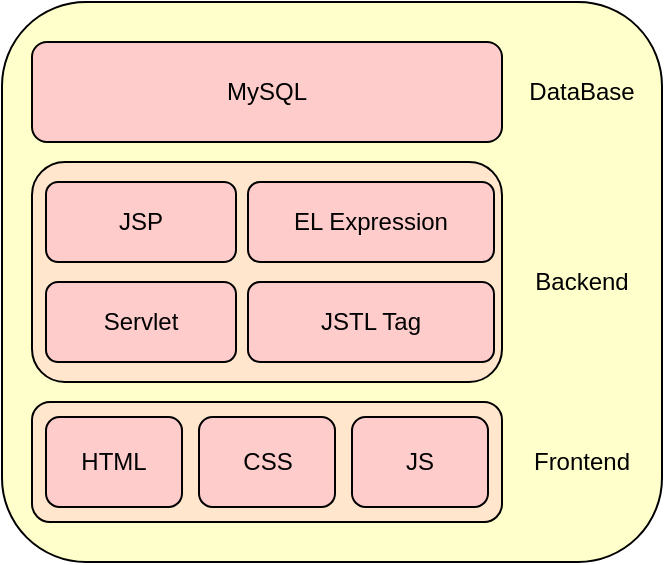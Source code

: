 <mxfile version="12.2.4" pages="1"><diagram id="lb0tCZ7_tDKVNidu_kqg" name="Page-1"><mxGraphModel dx="566" dy="610" grid="0" gridSize="10" guides="1" tooltips="1" connect="1" arrows="1" fold="1" page="0" pageScale="1" pageWidth="850" pageHeight="1100" background="none" math="0" shadow="0"><root><mxCell id="0"/><mxCell id="1" parent="0"/><mxCell id="2" value="" style="rounded=1;whiteSpace=wrap;html=1;fillColor=#FFFFCC;" parent="1" vertex="1"><mxGeometry x="60" y="60" width="330" height="280" as="geometry"/></mxCell><mxCell id="8" value="" style="rounded=1;whiteSpace=wrap;html=1;fillColor=#FFE6CC;" parent="1" vertex="1"><mxGeometry x="75" y="140" width="235" height="110" as="geometry"/></mxCell><mxCell id="3" value="MySQL" style="rounded=1;whiteSpace=wrap;html=1;fillColor=#FFCCCC;" parent="1" vertex="1"><mxGeometry x="75" y="80" width="235" height="50" as="geometry"/></mxCell><mxCell id="4" value="JSP" style="rounded=1;whiteSpace=wrap;html=1;fillColor=#FFCCCC;" parent="1" vertex="1"><mxGeometry x="82" y="150" width="95" height="40" as="geometry"/></mxCell><mxCell id="5" value="Servlet" style="rounded=1;whiteSpace=wrap;html=1;fillColor=#FFCCCC;" parent="1" vertex="1"><mxGeometry x="82" y="200" width="95" height="40" as="geometry"/></mxCell><mxCell id="6" value="EL Expression" style="rounded=1;whiteSpace=wrap;html=1;fillColor=#FFCCCC;" parent="1" vertex="1"><mxGeometry x="183" y="150" width="123" height="40" as="geometry"/></mxCell><mxCell id="7" value="JSTL Tag" style="rounded=1;whiteSpace=wrap;html=1;fillColor=#FFCCCC;" parent="1" vertex="1"><mxGeometry x="183" y="200" width="123" height="40" as="geometry"/></mxCell><mxCell id="9" value="" style="rounded=1;whiteSpace=wrap;html=1;fillColor=#FFE6CC;" parent="1" vertex="1"><mxGeometry x="75" y="260" width="235" height="60" as="geometry"/></mxCell><mxCell id="10" value="HTML" style="rounded=1;whiteSpace=wrap;html=1;fillColor=#FFCCCC;" parent="1" vertex="1"><mxGeometry x="82" y="267.5" width="68" height="45" as="geometry"/></mxCell><mxCell id="11" value="CSS" style="rounded=1;whiteSpace=wrap;html=1;fillColor=#FFCCCC;" parent="1" vertex="1"><mxGeometry x="158.5" y="267.5" width="68" height="45" as="geometry"/></mxCell><mxCell id="12" value="JS" style="rounded=1;whiteSpace=wrap;html=1;fillColor=#FFCCCC;" parent="1" vertex="1"><mxGeometry x="235" y="267.5" width="68" height="45" as="geometry"/></mxCell><mxCell id="13" value="DataBase" style="text;html=1;strokeColor=none;fillColor=none;align=center;verticalAlign=middle;whiteSpace=wrap;rounded=0;" parent="1" vertex="1"><mxGeometry x="330" y="95" width="40" height="20" as="geometry"/></mxCell><mxCell id="14" value="Backend" style="text;html=1;strokeColor=none;fillColor=none;align=center;verticalAlign=middle;whiteSpace=wrap;rounded=0;" parent="1" vertex="1"><mxGeometry x="330" y="190" width="40" height="20" as="geometry"/></mxCell><mxCell id="17" value="Frontend" style="text;html=1;strokeColor=none;fillColor=none;align=center;verticalAlign=middle;whiteSpace=wrap;rounded=0;" parent="1" vertex="1"><mxGeometry x="330" y="280" width="40" height="20" as="geometry"/></mxCell></root></mxGraphModel></diagram></mxfile>
